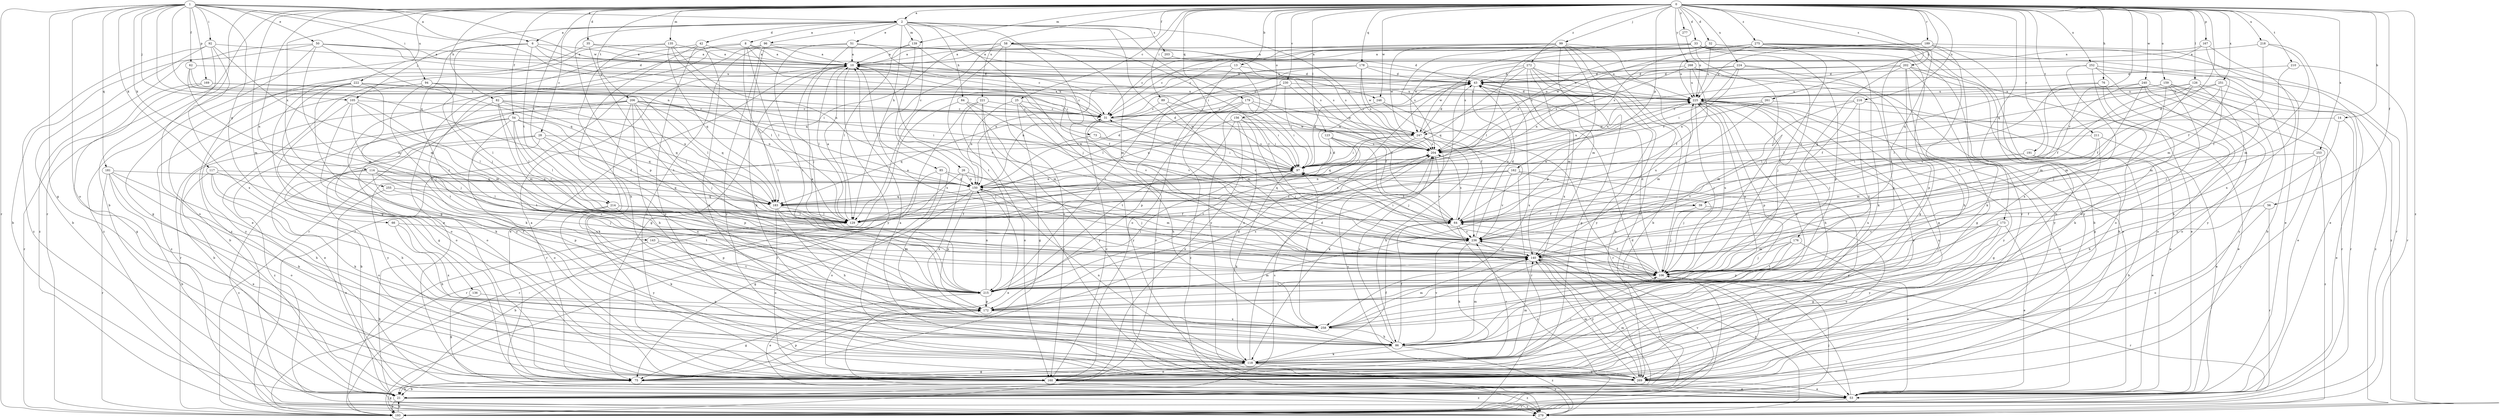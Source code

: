 strict digraph  {
0;
1;
2;
6;
8;
10;
13;
14;
21;
25;
26;
28;
31;
32;
33;
35;
39;
42;
43;
50;
51;
53;
54;
56;
58;
62;
64;
66;
73;
75;
76;
82;
84;
85;
86;
89;
92;
94;
96;
97;
99;
105;
106;
114;
117;
118;
123;
126;
129;
135;
136;
139;
140;
143;
150;
156;
159;
160;
162;
167;
169;
172;
173;
176;
178;
179;
181;
183;
189;
191;
193;
202;
203;
204;
206;
210;
211;
214;
215;
216;
218;
221;
222;
224;
225;
230;
236;
240;
246;
247;
251;
252;
253;
255;
258;
261;
268;
269;
272;
275;
277;
279;
0 -> 2  [label=a];
0 -> 13  [label=b];
0 -> 14  [label=b];
0 -> 21  [label=b];
0 -> 25  [label=c];
0 -> 32  [label=d];
0 -> 33  [label=d];
0 -> 35  [label=d];
0 -> 39  [label=d];
0 -> 54  [label=f];
0 -> 56  [label=f];
0 -> 58  [label=f];
0 -> 76  [label=h];
0 -> 82  [label=h];
0 -> 89  [label=i];
0 -> 99  [label=j];
0 -> 123  [label=l];
0 -> 126  [label=l];
0 -> 135  [label=m];
0 -> 136  [label=m];
0 -> 139  [label=m];
0 -> 143  [label=n];
0 -> 156  [label=o];
0 -> 159  [label=o];
0 -> 162  [label=p];
0 -> 167  [label=p];
0 -> 173  [label=q];
0 -> 176  [label=q];
0 -> 178  [label=q];
0 -> 179  [label=q];
0 -> 189  [label=r];
0 -> 191  [label=r];
0 -> 193  [label=r];
0 -> 202  [label=s];
0 -> 206  [label=t];
0 -> 210  [label=t];
0 -> 211  [label=t];
0 -> 214  [label=t];
0 -> 216  [label=u];
0 -> 218  [label=u];
0 -> 221  [label=u];
0 -> 222  [label=u];
0 -> 224  [label=u];
0 -> 230  [label=v];
0 -> 236  [label=v];
0 -> 240  [label=w];
0 -> 246  [label=w];
0 -> 251  [label=x];
0 -> 252  [label=x];
0 -> 253  [label=x];
0 -> 255  [label=x];
0 -> 261  [label=y];
0 -> 268  [label=y];
0 -> 272  [label=z];
0 -> 275  [label=z];
0 -> 277  [label=z];
0 -> 279  [label=z];
1 -> 2  [label=a];
1 -> 6  [label=a];
1 -> 50  [label=e];
1 -> 62  [label=f];
1 -> 66  [label=g];
1 -> 73  [label=g];
1 -> 75  [label=g];
1 -> 92  [label=i];
1 -> 94  [label=i];
1 -> 105  [label=j];
1 -> 114  [label=k];
1 -> 117  [label=k];
1 -> 150  [label=n];
1 -> 160  [label=o];
1 -> 169  [label=p];
1 -> 181  [label=q];
1 -> 183  [label=q];
1 -> 193  [label=r];
1 -> 246  [label=w];
2 -> 6  [label=a];
2 -> 8  [label=a];
2 -> 26  [label=c];
2 -> 28  [label=c];
2 -> 39  [label=d];
2 -> 42  [label=d];
2 -> 51  [label=e];
2 -> 84  [label=h];
2 -> 85  [label=h];
2 -> 96  [label=i];
2 -> 97  [label=i];
2 -> 105  [label=j];
2 -> 106  [label=j];
2 -> 139  [label=m];
2 -> 140  [label=m];
2 -> 172  [label=p];
2 -> 203  [label=s];
2 -> 204  [label=s];
6 -> 10  [label=a];
6 -> 97  [label=i];
6 -> 106  [label=j];
6 -> 214  [label=t];
6 -> 215  [label=t];
6 -> 225  [label=u];
6 -> 279  [label=z];
8 -> 10  [label=a];
8 -> 53  [label=e];
8 -> 75  [label=g];
8 -> 97  [label=i];
8 -> 129  [label=l];
8 -> 204  [label=s];
8 -> 215  [label=t];
10 -> 43  [label=d];
10 -> 53  [label=e];
10 -> 64  [label=f];
10 -> 75  [label=g];
10 -> 129  [label=l];
10 -> 236  [label=v];
10 -> 269  [label=y];
13 -> 43  [label=d];
13 -> 129  [label=l];
13 -> 160  [label=o];
13 -> 269  [label=y];
14 -> 53  [label=e];
14 -> 86  [label=h];
14 -> 247  [label=w];
21 -> 140  [label=m];
21 -> 193  [label=r];
21 -> 204  [label=s];
21 -> 279  [label=z];
25 -> 31  [label=c];
25 -> 75  [label=g];
25 -> 150  [label=n];
25 -> 236  [label=v];
25 -> 269  [label=y];
26 -> 106  [label=j];
26 -> 150  [label=n];
26 -> 193  [label=r];
26 -> 258  [label=x];
28 -> 21  [label=b];
28 -> 160  [label=o];
28 -> 172  [label=p];
28 -> 204  [label=s];
28 -> 258  [label=x];
28 -> 279  [label=z];
31 -> 10  [label=a];
31 -> 86  [label=h];
31 -> 183  [label=q];
31 -> 247  [label=w];
32 -> 10  [label=a];
32 -> 31  [label=c];
32 -> 53  [label=e];
32 -> 204  [label=s];
32 -> 215  [label=t];
32 -> 225  [label=u];
33 -> 10  [label=a];
33 -> 75  [label=g];
33 -> 106  [label=j];
33 -> 118  [label=k];
33 -> 172  [label=p];
33 -> 204  [label=s];
33 -> 247  [label=w];
33 -> 269  [label=y];
35 -> 10  [label=a];
35 -> 75  [label=g];
35 -> 215  [label=t];
35 -> 225  [label=u];
39 -> 64  [label=f];
39 -> 106  [label=j];
39 -> 269  [label=y];
42 -> 10  [label=a];
42 -> 53  [label=e];
42 -> 118  [label=k];
42 -> 160  [label=o];
42 -> 269  [label=y];
43 -> 225  [label=u];
43 -> 236  [label=v];
43 -> 258  [label=x];
50 -> 10  [label=a];
50 -> 21  [label=b];
50 -> 43  [label=d];
50 -> 75  [label=g];
50 -> 140  [label=m];
50 -> 183  [label=q];
50 -> 225  [label=u];
50 -> 279  [label=z];
51 -> 10  [label=a];
51 -> 31  [label=c];
51 -> 106  [label=j];
51 -> 193  [label=r];
51 -> 204  [label=s];
51 -> 215  [label=t];
53 -> 43  [label=d];
53 -> 193  [label=r];
53 -> 225  [label=u];
54 -> 21  [label=b];
54 -> 53  [label=e];
54 -> 64  [label=f];
54 -> 129  [label=l];
54 -> 183  [label=q];
54 -> 215  [label=t];
54 -> 236  [label=v];
54 -> 247  [label=w];
56 -> 64  [label=f];
56 -> 160  [label=o];
56 -> 193  [label=r];
58 -> 10  [label=a];
58 -> 43  [label=d];
58 -> 129  [label=l];
58 -> 140  [label=m];
58 -> 160  [label=o];
58 -> 183  [label=q];
58 -> 215  [label=t];
58 -> 236  [label=v];
62 -> 31  [label=c];
62 -> 43  [label=d];
62 -> 97  [label=i];
62 -> 140  [label=m];
64 -> 31  [label=c];
64 -> 204  [label=s];
64 -> 225  [label=u];
64 -> 236  [label=v];
64 -> 279  [label=z];
66 -> 86  [label=h];
66 -> 236  [label=v];
66 -> 258  [label=x];
73 -> 97  [label=i];
73 -> 204  [label=s];
73 -> 269  [label=y];
75 -> 10  [label=a];
75 -> 21  [label=b];
75 -> 43  [label=d];
75 -> 172  [label=p];
75 -> 279  [label=z];
76 -> 75  [label=g];
76 -> 118  [label=k];
76 -> 225  [label=u];
76 -> 236  [label=v];
82 -> 31  [label=c];
82 -> 129  [label=l];
82 -> 140  [label=m];
82 -> 150  [label=n];
82 -> 183  [label=q];
82 -> 215  [label=t];
84 -> 31  [label=c];
84 -> 140  [label=m];
84 -> 193  [label=r];
84 -> 236  [label=v];
85 -> 64  [label=f];
85 -> 150  [label=n];
85 -> 160  [label=o];
85 -> 193  [label=r];
86 -> 64  [label=f];
86 -> 118  [label=k];
86 -> 140  [label=m];
86 -> 204  [label=s];
86 -> 225  [label=u];
86 -> 236  [label=v];
86 -> 279  [label=z];
89 -> 31  [label=c];
89 -> 97  [label=i];
89 -> 140  [label=m];
92 -> 10  [label=a];
92 -> 21  [label=b];
92 -> 140  [label=m];
92 -> 160  [label=o];
92 -> 258  [label=x];
92 -> 279  [label=z];
94 -> 106  [label=j];
94 -> 129  [label=l];
94 -> 204  [label=s];
94 -> 225  [label=u];
94 -> 269  [label=y];
96 -> 10  [label=a];
96 -> 118  [label=k];
96 -> 160  [label=o];
96 -> 193  [label=r];
96 -> 204  [label=s];
96 -> 269  [label=y];
97 -> 43  [label=d];
97 -> 64  [label=f];
97 -> 118  [label=k];
97 -> 129  [label=l];
97 -> 150  [label=n];
97 -> 225  [label=u];
99 -> 10  [label=a];
99 -> 21  [label=b];
99 -> 31  [label=c];
99 -> 106  [label=j];
99 -> 129  [label=l];
99 -> 140  [label=m];
99 -> 172  [label=p];
99 -> 204  [label=s];
99 -> 247  [label=w];
99 -> 269  [label=y];
105 -> 31  [label=c];
105 -> 106  [label=j];
105 -> 118  [label=k];
105 -> 129  [label=l];
105 -> 140  [label=m];
105 -> 160  [label=o];
106 -> 10  [label=a];
106 -> 43  [label=d];
106 -> 64  [label=f];
106 -> 193  [label=r];
106 -> 215  [label=t];
106 -> 225  [label=u];
114 -> 106  [label=j];
114 -> 129  [label=l];
114 -> 150  [label=n];
114 -> 160  [label=o];
114 -> 172  [label=p];
114 -> 183  [label=q];
114 -> 279  [label=z];
117 -> 53  [label=e];
117 -> 86  [label=h];
117 -> 118  [label=k];
117 -> 150  [label=n];
117 -> 215  [label=t];
118 -> 43  [label=d];
118 -> 64  [label=f];
118 -> 75  [label=g];
118 -> 106  [label=j];
118 -> 140  [label=m];
118 -> 150  [label=n];
118 -> 160  [label=o];
118 -> 236  [label=v];
118 -> 269  [label=y];
118 -> 279  [label=z];
123 -> 97  [label=i];
123 -> 106  [label=j];
123 -> 129  [label=l];
123 -> 204  [label=s];
123 -> 215  [label=t];
126 -> 64  [label=f];
126 -> 86  [label=h];
126 -> 129  [label=l];
126 -> 140  [label=m];
126 -> 225  [label=u];
126 -> 279  [label=z];
129 -> 10  [label=a];
129 -> 21  [label=b];
129 -> 43  [label=d];
129 -> 204  [label=s];
135 -> 10  [label=a];
135 -> 86  [label=h];
135 -> 129  [label=l];
135 -> 150  [label=n];
135 -> 183  [label=q];
135 -> 279  [label=z];
136 -> 75  [label=g];
136 -> 172  [label=p];
139 -> 10  [label=a];
139 -> 97  [label=i];
139 -> 129  [label=l];
139 -> 258  [label=x];
140 -> 106  [label=j];
140 -> 193  [label=r];
140 -> 269  [label=y];
140 -> 279  [label=z];
143 -> 21  [label=b];
143 -> 140  [label=m];
143 -> 215  [label=t];
150 -> 43  [label=d];
150 -> 53  [label=e];
150 -> 75  [label=g];
150 -> 140  [label=m];
150 -> 172  [label=p];
150 -> 183  [label=q];
156 -> 97  [label=i];
156 -> 106  [label=j];
156 -> 150  [label=n];
156 -> 160  [label=o];
156 -> 215  [label=t];
156 -> 247  [label=w];
156 -> 258  [label=x];
159 -> 64  [label=f];
159 -> 86  [label=h];
159 -> 106  [label=j];
159 -> 160  [label=o];
159 -> 183  [label=q];
159 -> 193  [label=r];
159 -> 225  [label=u];
159 -> 269  [label=y];
160 -> 21  [label=b];
160 -> 31  [label=c];
160 -> 53  [label=e];
160 -> 225  [label=u];
160 -> 279  [label=z];
162 -> 106  [label=j];
162 -> 129  [label=l];
162 -> 150  [label=n];
162 -> 183  [label=q];
162 -> 236  [label=v];
162 -> 269  [label=y];
167 -> 10  [label=a];
167 -> 140  [label=m];
167 -> 247  [label=w];
167 -> 258  [label=x];
169 -> 31  [label=c];
169 -> 75  [label=g];
169 -> 193  [label=r];
169 -> 225  [label=u];
172 -> 75  [label=g];
172 -> 204  [label=s];
172 -> 258  [label=x];
173 -> 53  [label=e];
173 -> 75  [label=g];
173 -> 106  [label=j];
173 -> 160  [label=o];
173 -> 236  [label=v];
176 -> 53  [label=e];
176 -> 106  [label=j];
176 -> 140  [label=m];
176 -> 172  [label=p];
176 -> 215  [label=t];
178 -> 43  [label=d];
178 -> 150  [label=n];
178 -> 193  [label=r];
178 -> 204  [label=s];
178 -> 215  [label=t];
178 -> 225  [label=u];
178 -> 247  [label=w];
179 -> 31  [label=c];
179 -> 64  [label=f];
179 -> 97  [label=i];
179 -> 172  [label=p];
179 -> 247  [label=w];
179 -> 279  [label=z];
181 -> 21  [label=b];
181 -> 86  [label=h];
181 -> 118  [label=k];
181 -> 150  [label=n];
181 -> 160  [label=o];
181 -> 193  [label=r];
183 -> 64  [label=f];
183 -> 86  [label=h];
183 -> 129  [label=l];
183 -> 160  [label=o];
183 -> 215  [label=t];
189 -> 10  [label=a];
189 -> 53  [label=e];
189 -> 118  [label=k];
189 -> 160  [label=o];
189 -> 204  [label=s];
189 -> 225  [label=u];
191 -> 21  [label=b];
191 -> 53  [label=e];
191 -> 97  [label=i];
191 -> 236  [label=v];
193 -> 21  [label=b];
193 -> 75  [label=g];
193 -> 106  [label=j];
193 -> 236  [label=v];
202 -> 21  [label=b];
202 -> 31  [label=c];
202 -> 43  [label=d];
202 -> 53  [label=e];
202 -> 75  [label=g];
202 -> 86  [label=h];
202 -> 106  [label=j];
202 -> 172  [label=p];
202 -> 204  [label=s];
203 -> 204  [label=s];
204 -> 97  [label=i];
204 -> 225  [label=u];
204 -> 236  [label=v];
206 -> 31  [label=c];
206 -> 75  [label=g];
206 -> 86  [label=h];
206 -> 97  [label=i];
206 -> 106  [label=j];
206 -> 118  [label=k];
206 -> 129  [label=l];
206 -> 150  [label=n];
206 -> 160  [label=o];
206 -> 183  [label=q];
206 -> 193  [label=r];
210 -> 43  [label=d];
210 -> 64  [label=f];
210 -> 193  [label=r];
211 -> 53  [label=e];
211 -> 75  [label=g];
211 -> 140  [label=m];
211 -> 204  [label=s];
214 -> 64  [label=f];
214 -> 118  [label=k];
214 -> 129  [label=l];
214 -> 172  [label=p];
214 -> 269  [label=y];
215 -> 10  [label=a];
215 -> 53  [label=e];
215 -> 97  [label=i];
215 -> 140  [label=m];
215 -> 150  [label=n];
215 -> 172  [label=p];
215 -> 225  [label=u];
216 -> 31  [label=c];
216 -> 53  [label=e];
216 -> 106  [label=j];
216 -> 140  [label=m];
216 -> 215  [label=t];
218 -> 10  [label=a];
218 -> 64  [label=f];
218 -> 106  [label=j];
218 -> 140  [label=m];
221 -> 31  [label=c];
221 -> 53  [label=e];
221 -> 160  [label=o];
221 -> 193  [label=r];
221 -> 269  [label=y];
222 -> 21  [label=b];
222 -> 118  [label=k];
222 -> 129  [label=l];
222 -> 160  [label=o];
222 -> 225  [label=u];
222 -> 269  [label=y];
222 -> 279  [label=z];
224 -> 43  [label=d];
224 -> 97  [label=i];
224 -> 106  [label=j];
224 -> 150  [label=n];
224 -> 204  [label=s];
224 -> 269  [label=y];
225 -> 31  [label=c];
225 -> 43  [label=d];
225 -> 86  [label=h];
225 -> 106  [label=j];
225 -> 160  [label=o];
225 -> 172  [label=p];
225 -> 258  [label=x];
225 -> 269  [label=y];
230 -> 64  [label=f];
230 -> 97  [label=i];
230 -> 129  [label=l];
230 -> 150  [label=n];
230 -> 225  [label=u];
236 -> 43  [label=d];
236 -> 53  [label=e];
236 -> 97  [label=i];
236 -> 118  [label=k];
236 -> 140  [label=m];
236 -> 225  [label=u];
240 -> 53  [label=e];
240 -> 140  [label=m];
240 -> 160  [label=o];
240 -> 193  [label=r];
240 -> 225  [label=u];
240 -> 236  [label=v];
246 -> 31  [label=c];
246 -> 64  [label=f];
246 -> 193  [label=r];
247 -> 43  [label=d];
247 -> 86  [label=h];
247 -> 97  [label=i];
247 -> 118  [label=k];
247 -> 129  [label=l];
247 -> 183  [label=q];
247 -> 193  [label=r];
247 -> 204  [label=s];
251 -> 64  [label=f];
251 -> 106  [label=j];
251 -> 129  [label=l];
251 -> 140  [label=m];
251 -> 225  [label=u];
252 -> 21  [label=b];
252 -> 43  [label=d];
252 -> 160  [label=o];
252 -> 258  [label=x];
252 -> 269  [label=y];
252 -> 279  [label=z];
253 -> 86  [label=h];
253 -> 97  [label=i];
253 -> 269  [label=y];
253 -> 279  [label=z];
255 -> 53  [label=e];
255 -> 183  [label=q];
255 -> 215  [label=t];
258 -> 86  [label=h];
258 -> 97  [label=i];
258 -> 140  [label=m];
261 -> 31  [label=c];
261 -> 53  [label=e];
261 -> 140  [label=m];
261 -> 204  [label=s];
268 -> 43  [label=d];
268 -> 53  [label=e];
268 -> 64  [label=f];
268 -> 75  [label=g];
268 -> 150  [label=n];
268 -> 225  [label=u];
269 -> 10  [label=a];
269 -> 53  [label=e];
269 -> 140  [label=m];
269 -> 204  [label=s];
272 -> 21  [label=b];
272 -> 43  [label=d];
272 -> 75  [label=g];
272 -> 140  [label=m];
272 -> 183  [label=q];
272 -> 247  [label=w];
272 -> 258  [label=x];
272 -> 269  [label=y];
275 -> 10  [label=a];
275 -> 21  [label=b];
275 -> 31  [label=c];
275 -> 97  [label=i];
275 -> 106  [label=j];
275 -> 193  [label=r];
275 -> 225  [label=u];
275 -> 258  [label=x];
275 -> 269  [label=y];
277 -> 225  [label=u];
}
